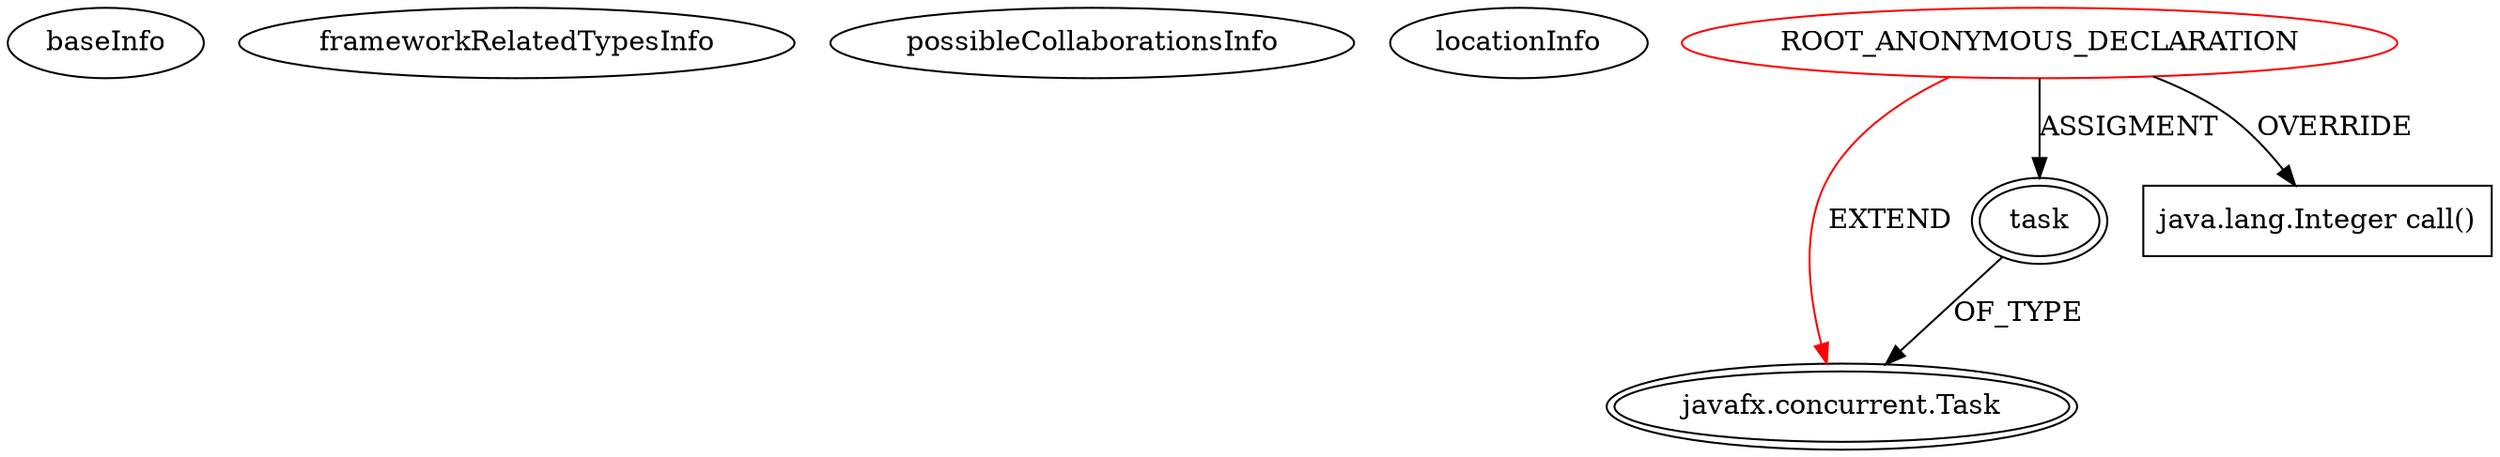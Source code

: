 digraph {
baseInfo[graphId=3531,category="extension_graph",isAnonymous=true,possibleRelation=false]
frameworkRelatedTypesInfo[0="javafx.concurrent.Task"]
possibleCollaborationsInfo[]
locationInfo[projectName="marco76-DirMonitor",filePath="/marco76-DirMonitor/DirMonitor-master/src/ch/javaee/dirMonitor/gui/Controller.java",contextSignature="void monitorDirectory(javafx.event.ActionEvent)",graphId="3531"]
0[label="ROOT_ANONYMOUS_DECLARATION",vertexType="ROOT_ANONYMOUS_DECLARATION",isFrameworkType=false,color=red]
1[label="javafx.concurrent.Task",vertexType="FRAMEWORK_CLASS_TYPE",isFrameworkType=true,peripheries=2]
2[label="task",vertexType="OUTSIDE_VARIABLE_EXPRESION",isFrameworkType=true,peripheries=2]
4[label="java.lang.Integer call()",vertexType="OVERRIDING_METHOD_DECLARATION",isFrameworkType=false,shape=box]
0->1[label="EXTEND",color=red]
0->2[label="ASSIGMENT"]
2->1[label="OF_TYPE"]
0->4[label="OVERRIDE"]
}
